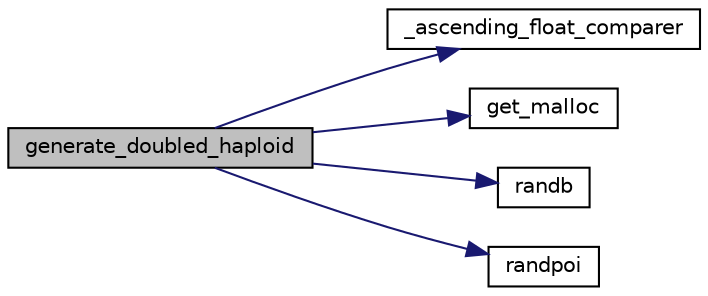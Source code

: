 digraph "generate_doubled_haploid"
{
 // LATEX_PDF_SIZE
  edge [fontname="Helvetica",fontsize="10",labelfontname="Helvetica",labelfontsize="10"];
  node [fontname="Helvetica",fontsize="10",shape=record];
  rankdir="LR";
  Node1 [label="generate_doubled_haploid",height=0.2,width=0.4,color="black", fillcolor="grey75", style="filled", fontcolor="black",tooltip="Get the alleles of the outcome of producing a doubled haploid from a gamete from a given parent."];
  Node1 -> Node2 [color="midnightblue",fontsize="10",style="solid",fontname="Helvetica"];
  Node2 [label="_ascending_float_comparer",height=0.2,width=0.4,color="black", fillcolor="white", style="filled",URL="$group__supporters.html#ga3744bc6f3fcb52952d520029055e8af8",tooltip="Comparator function for qsort."];
  Node1 -> Node3 [color="midnightblue",fontsize="10",style="solid",fontname="Helvetica"];
  Node3 [label="get_malloc",height=0.2,width=0.4,color="black", fillcolor="white", style="filled",URL="$group__supporters.html#ga08d9e7703e6779d2122baa4309fca0ab",tooltip="Replace calls to malloc direct with this function, which errors and exits with status 2 if memory all..."];
  Node1 -> Node4 [color="midnightblue",fontsize="10",style="solid",fontname="Helvetica"];
  Node4 [label="randb",height=0.2,width=0.4,color="black", fillcolor="white", style="filled",URL="$group__maths.html#gad4e0f7934e82157e3115f8df7aec01f0",tooltip="Generates randomly one of 0 or 1, by splitting the output of rand() in half."];
  Node1 -> Node5 [color="midnightblue",fontsize="10",style="solid",fontname="Helvetica"];
  Node5 [label="randpoi",height=0.2,width=0.4,color="black", fillcolor="white", style="filled",URL="$group__maths.html#ga7d9dbe538d6fb096af14c3163c98e800",tooltip="Generates randomly a number from the Poisson distribution with parameter lambda, using the Knuth appr..."];
}
